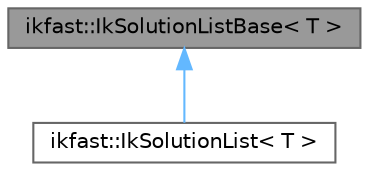 digraph "ikfast::IkSolutionListBase&lt; T &gt;"
{
 // LATEX_PDF_SIZE
  bgcolor="transparent";
  edge [fontname=Helvetica,fontsize=10,labelfontname=Helvetica,labelfontsize=10];
  node [fontname=Helvetica,fontsize=10,shape=box,height=0.2,width=0.4];
  Node1 [label="ikfast::IkSolutionListBase\< T \>",height=0.2,width=0.4,color="gray40", fillcolor="grey60", style="filled", fontcolor="black",tooltip="manages all the solutions"];
  Node1 -> Node2 [dir="back",color="steelblue1",style="solid"];
  Node2 [label="ikfast::IkSolutionList\< T \>",height=0.2,width=0.4,color="gray40", fillcolor="white", style="filled",URL="$d9/df7/classikfast_1_1IkSolutionList.html",tooltip="Default implementation of IkSolutionListBase."];
}
